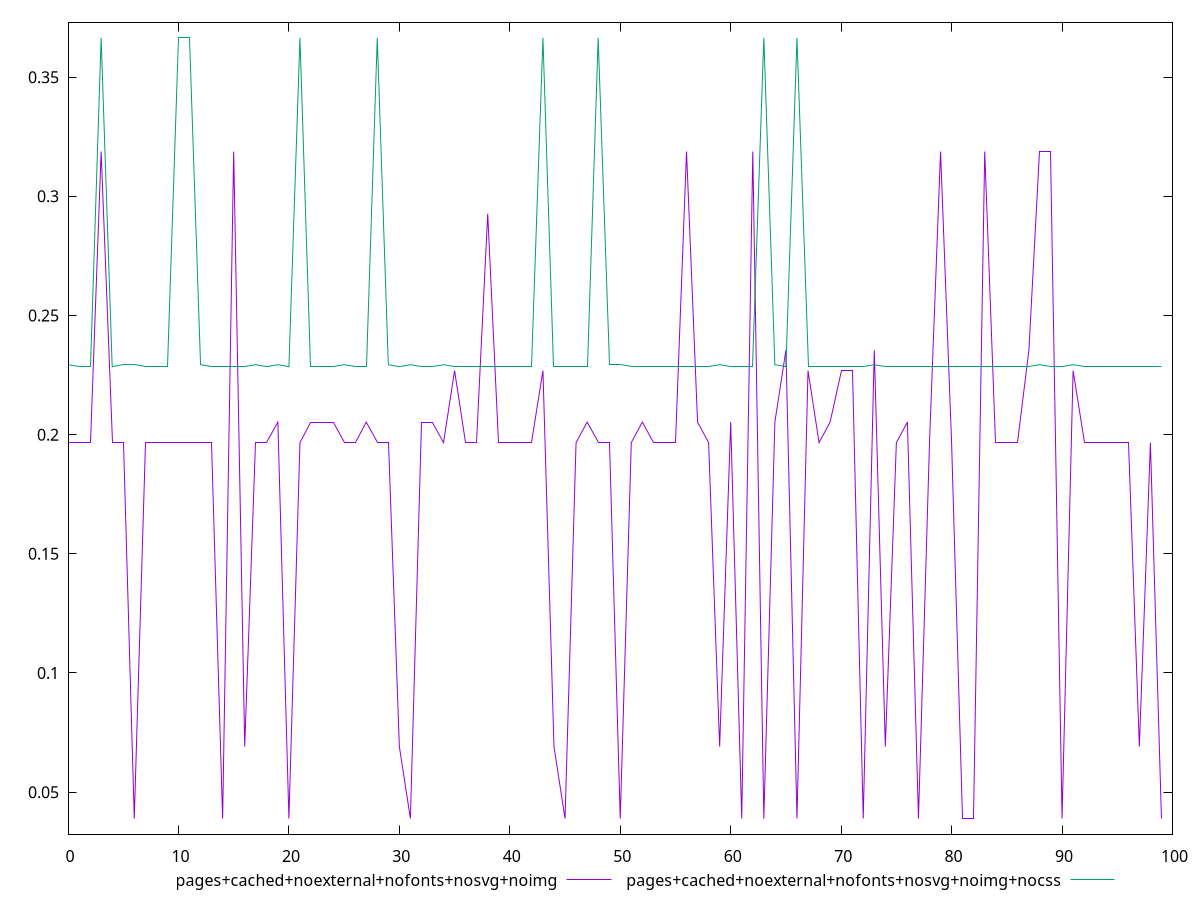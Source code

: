 reset
set terminal svg size 640, 500 enhanced background rgb 'white'
set output "report_00007_2020-12-11T15:55:29.892Z/cumulative-layout-shift/comparison/line/11_vs_12.svg"

$pagesCachedNoexternalNofontsNosvgNoimg <<EOF
0 0.19667434692382812
1 0.19667434692382812
2 0.19667434692382812
3 0.3188018798828125
4 0.19667434692382812
5 0.19667434692382812
6 0.0389404296875
7 0.19667434692382812
8 0.19667434692382812
9 0.19667434692382812
10 0.19667434692382812
11 0.19667434692382812
12 0.19667434692382812
13 0.19667434692382812
14 0.0389404296875
15 0.3188018798828125
16 0.0691375732421875
17 0.19667434692382812
18 0.19667434692382812
19 0.20527796427408854
20 0.0389404296875
21 0.19667434692382812
22 0.20527796427408854
23 0.20527796427408854
24 0.20527796427408854
25 0.19667434692382812
26 0.19667434692382812
27 0.20527796427408854
28 0.19667434692382812
29 0.19667434692382812
30 0.0691375732421875
31 0.0389404296875
32 0.20527796427408854
33 0.20527796427408854
34 0.19667434692382812
35 0.22687149047851562
36 0.19667434692382812
37 0.19667434692382812
38 0.29268795013427734
39 0.19667434692382812
40 0.19667434692382812
41 0.19667434692382812
42 0.19667434692382812
43 0.22687149047851562
44 0.0691375732421875
45 0.0389404296875
46 0.19667434692382812
47 0.20527796427408854
48 0.19667434692382812
49 0.19667434692382812
50 0.0389404296875
51 0.19667434692382812
52 0.20527796427408854
53 0.19667434692382812
54 0.19667434692382812
55 0.19667434692382812
56 0.3188018798828125
57 0.20527796427408854
58 0.19667434692382812
59 0.0691375732421875
60 0.20527796427408854
61 0.0389404296875
62 0.3188018798828125
63 0.0389404296875
64 0.20527796427408854
65 0.23547510782877604
66 0.0389404296875
67 0.22687149047851562
68 0.19667434692382812
69 0.20527796427408854
70 0.22687149047851562
71 0.22687149047851562
72 0.0389404296875
73 0.23547510782877604
74 0.0691375732421875
75 0.19667434692382812
76 0.20527796427408854
77 0.0389404296875
78 0.19667434692382812
79 0.3188018798828125
80 0.19667434692382812
81 0.0389404296875
82 0.0389404296875
83 0.3188018798828125
84 0.19667434692382812
85 0.19667434692382812
86 0.19667434692382812
87 0.23547510782877604
88 0.3188018798828125
89 0.3188018798828125
90 0.0389404296875
91 0.22687149047851562
92 0.19667434692382812
93 0.19667434692382812
94 0.19667434692382812
95 0.19667434692382812
96 0.19667434692382812
97 0.0691375732421875
98 0.19667434692382812
99 0.0389404296875
EOF

$pagesCachedNoexternalNofontsNosvgNoimgNocss <<EOF
0 0.22935199652777777
1 0.22853081597222222
2 0.22853081597222222
3 0.3664786512586805
4 0.22853081597222222
5 0.22935199652777777
6 0.22935199652777777
7 0.22853081597222222
8 0.22853081597222222
9 0.22853081597222222
10 0.3664786512586805
11 0.3664786512586805
12 0.22935199652777777
13 0.22853081597222222
14 0.22853081597222222
15 0.22853081597222222
16 0.22853081597222222
17 0.22935199652777777
18 0.22853081597222222
19 0.22935199652777777
20 0.22853081597222222
21 0.3664786512586805
22 0.22853081597222222
23 0.22853081597222222
24 0.22853081597222222
25 0.22935199652777777
26 0.22853081597222222
27 0.22853081597222222
28 0.3664786512586805
29 0.22935199652777777
30 0.22853081597222222
31 0.22935199652777777
32 0.22853081597222222
33 0.22853081597222222
34 0.22935199652777777
35 0.22853081597222222
36 0.22853081597222222
37 0.22853081597222222
38 0.22853081597222222
39 0.22853081597222222
40 0.22853081597222222
41 0.22853081597222222
42 0.22853081597222222
43 0.3664786512586805
44 0.22853081597222222
45 0.22853081597222222
46 0.22853081597222222
47 0.22853081597222222
48 0.3664786512586805
49 0.22935199652777777
50 0.22935199652777777
51 0.22853081597222222
52 0.22853081597222222
53 0.22853081597222222
54 0.22853081597222222
55 0.22853081597222222
56 0.22853081597222222
57 0.22853081597222222
58 0.22853081597222222
59 0.22935199652777777
60 0.22853081597222222
61 0.22853081597222222
62 0.22853081597222222
63 0.3664786512586805
64 0.22935199652777777
65 0.22853081597222222
66 0.3664786512586805
67 0.22853081597222222
68 0.22853081597222222
69 0.22853081597222222
70 0.22853081597222222
71 0.22853081597222222
72 0.22853081597222222
73 0.22935199652777777
74 0.22853081597222222
75 0.22853081597222222
76 0.22853081597222222
77 0.22853081597222222
78 0.22853081597222222
79 0.22853081597222222
80 0.22853081597222222
81 0.22853081597222222
82 0.22853081597222222
83 0.22853081597222222
84 0.22853081597222222
85 0.22853081597222222
86 0.22853081597222222
87 0.22853081597222222
88 0.22935199652777777
89 0.22853081597222222
90 0.22853081597222222
91 0.22935199652777777
92 0.22853081597222222
93 0.22853081597222222
94 0.22853081597222222
95 0.22853081597222222
96 0.22853081597222222
97 0.22853081597222222
98 0.22853081597222222
99 0.22853081597222222
EOF

set key outside below
set yrange [0.03238966525607639:0.3730294156901041]

plot \
  $pagesCachedNoexternalNofontsNosvgNoimg title "pages+cached+noexternal+nofonts+nosvg+noimg" with line, \
  $pagesCachedNoexternalNofontsNosvgNoimgNocss title "pages+cached+noexternal+nofonts+nosvg+noimg+nocss" with line, \


reset
